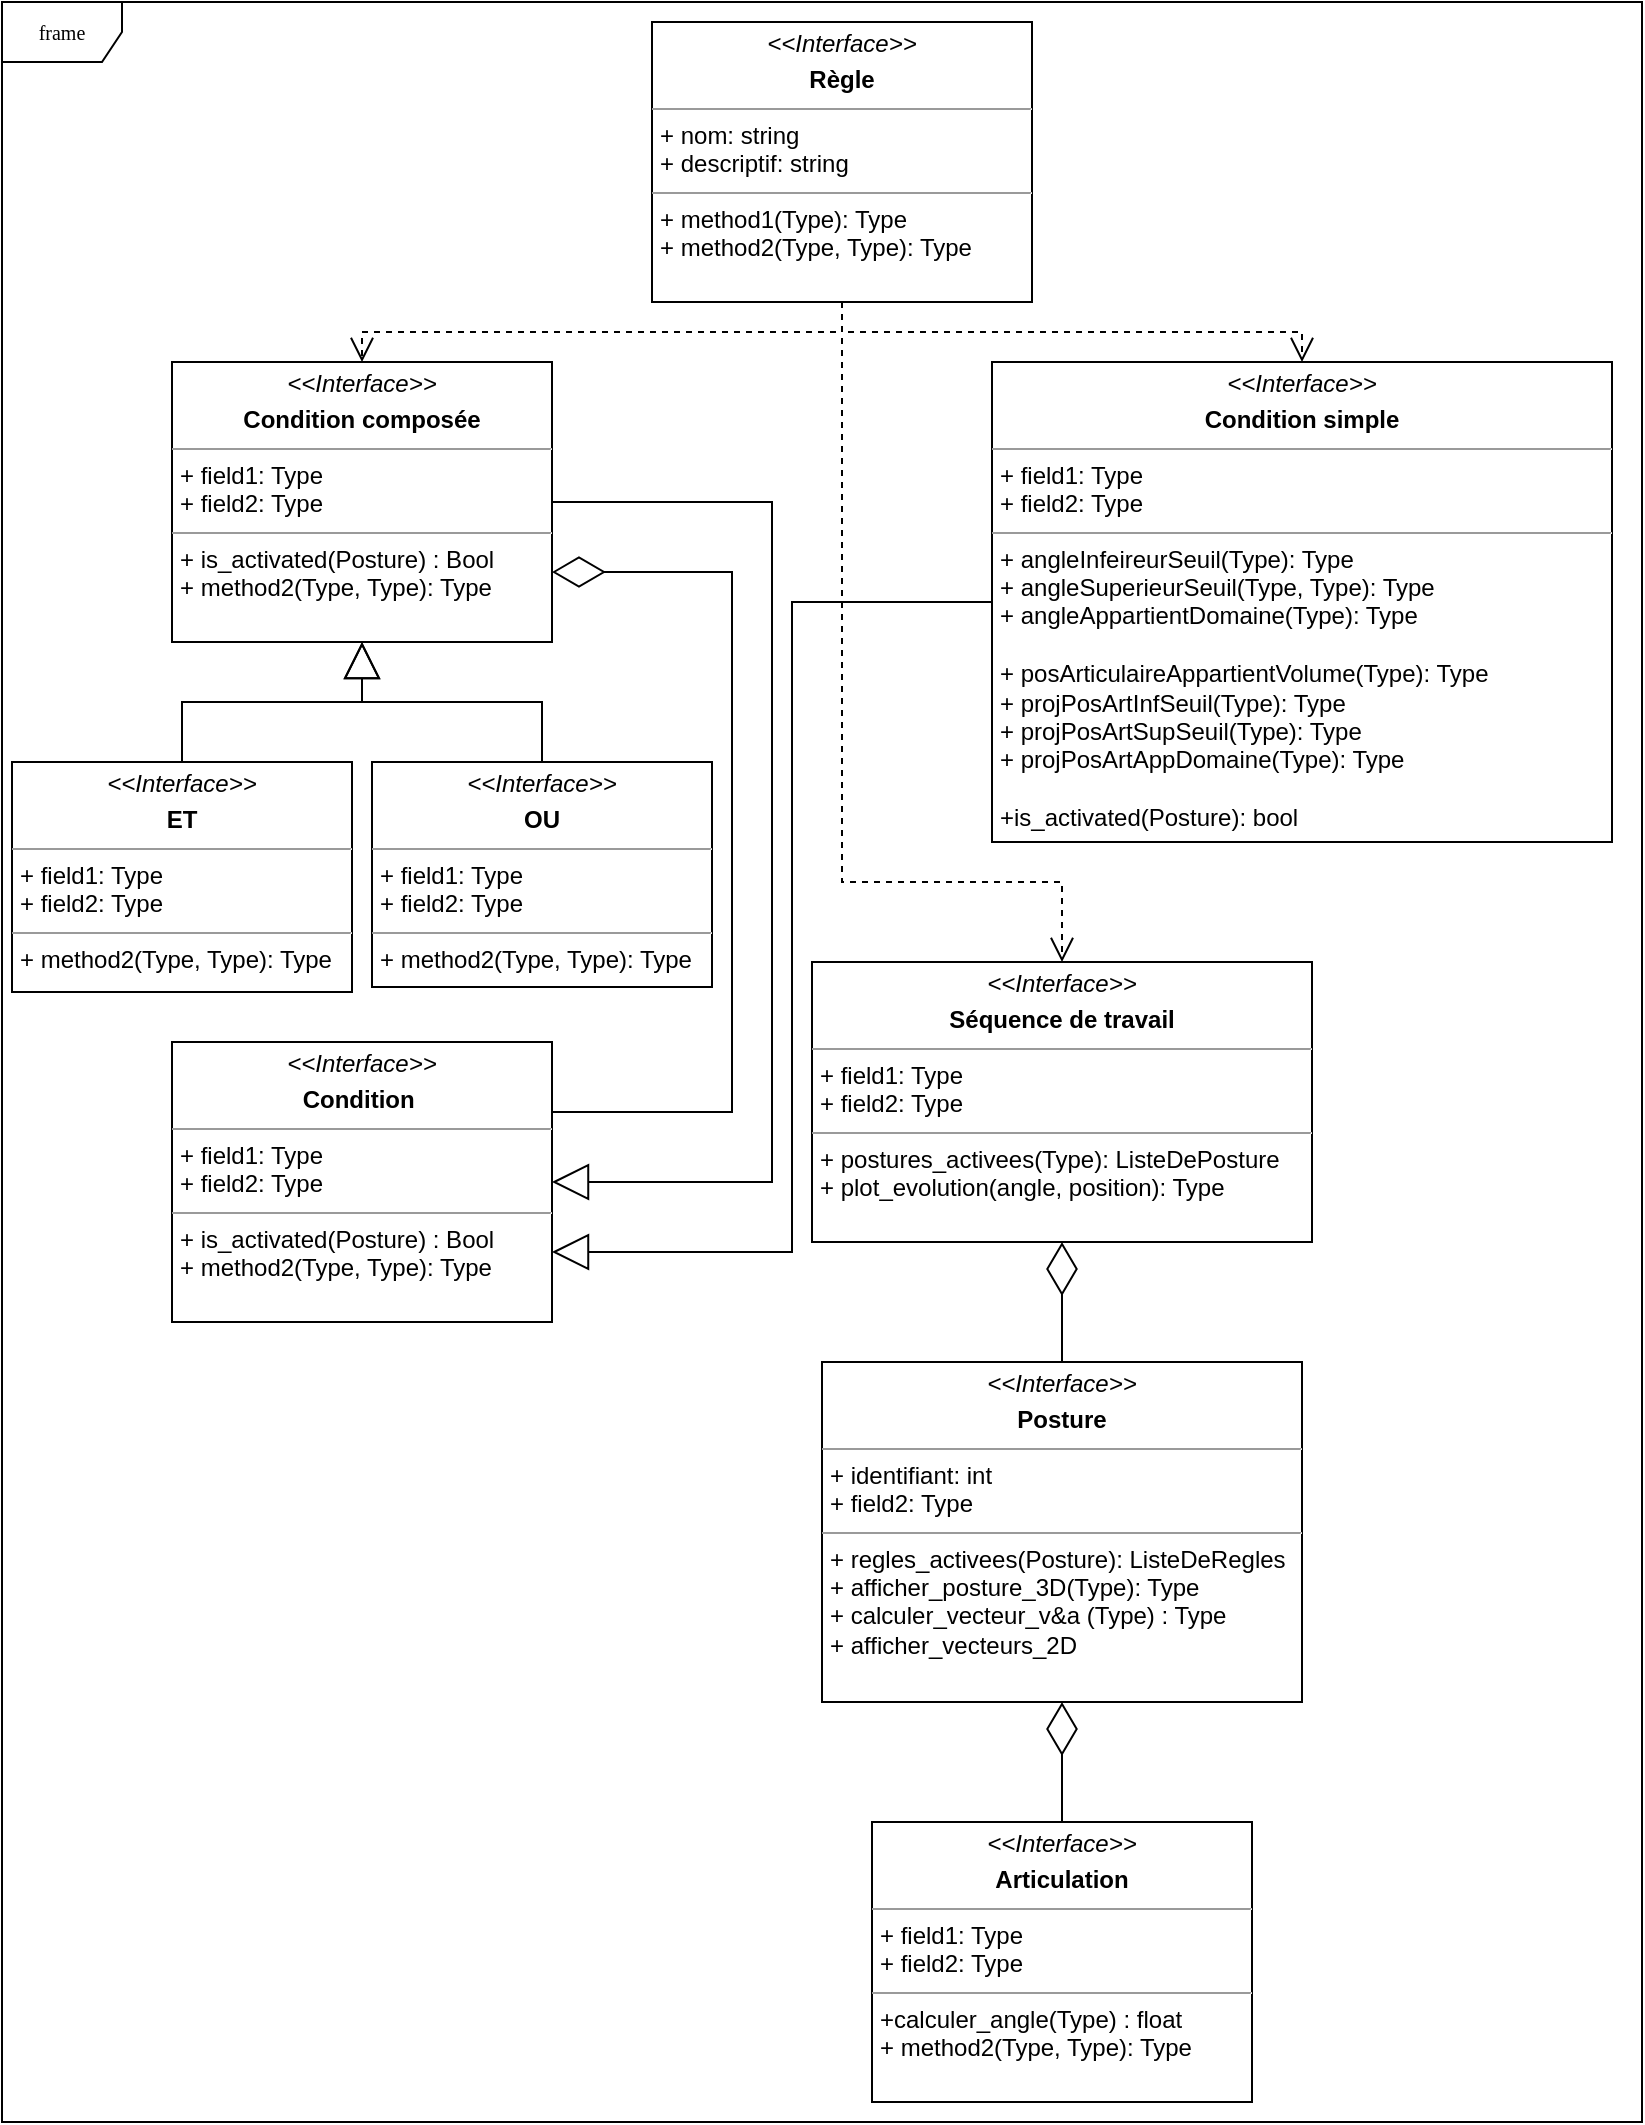 <mxfile version="21.2.3" type="github">
  <diagram name="Page-1" id="c4acf3e9-155e-7222-9cf6-157b1a14988f">
    <mxGraphModel dx="762" dy="518" grid="1" gridSize="10" guides="1" tooltips="1" connect="1" arrows="1" fold="1" page="1" pageScale="1" pageWidth="850" pageHeight="1100" background="none" math="0" shadow="0">
      <root>
        <mxCell id="0" />
        <mxCell id="1" parent="0" />
        <mxCell id="17acba5748e5396b-1" value="frame" style="shape=umlFrame;whiteSpace=wrap;html=1;rounded=0;shadow=0;comic=0;labelBackgroundColor=none;strokeWidth=1;fontFamily=Verdana;fontSize=10;align=center;" parent="1" vertex="1">
          <mxGeometry x="15" width="820" height="1060" as="geometry" />
        </mxCell>
        <mxCell id="5d2195bd80daf111-15" value="&lt;p style=&quot;margin:0px;margin-top:4px;text-align:center;&quot;&gt;&lt;i&gt;&amp;lt;&amp;lt;Interface&amp;gt;&amp;gt;&lt;/i&gt;&lt;b&gt;&lt;br&gt;&lt;/b&gt;&lt;/p&gt;&lt;p style=&quot;margin:0px;margin-top:4px;text-align:center;&quot;&gt;&lt;b&gt;Posture&lt;/b&gt;&lt;br&gt;&lt;/p&gt;&lt;hr size=&quot;1&quot;&gt;&lt;p style=&quot;margin:0px;margin-left:4px;&quot;&gt;+ identifiant: int&lt;br&gt;+ field2: Type&lt;/p&gt;&lt;hr size=&quot;1&quot;&gt;&lt;p style=&quot;margin:0px;margin-left:4px;&quot;&gt;+ regles_activees(Posture): ListeDeRegles&lt;br&gt;+ afficher_posture_3D(Type): Type&lt;/p&gt;&lt;p style=&quot;margin:0px;margin-left:4px;&quot;&gt;+ calculer_vecteur_v&amp;amp;a (Type) : Type&amp;nbsp;&lt;/p&gt;&lt;p style=&quot;margin:0px;margin-left:4px;&quot;&gt;+ afficher_vecteurs_2D&lt;/p&gt;" style="verticalAlign=top;align=left;overflow=fill;fontSize=12;fontFamily=Helvetica;html=1;rounded=0;shadow=0;comic=0;labelBackgroundColor=none;strokeWidth=1" parent="1" vertex="1">
          <mxGeometry x="425" y="680" width="240" height="170" as="geometry" />
        </mxCell>
        <mxCell id="5d2195bd80daf111-18" value="&lt;p style=&quot;margin:0px;margin-top:4px;text-align:center;&quot;&gt;&lt;i&gt;&amp;lt;&amp;lt;Interface&amp;gt;&amp;gt;&lt;/i&gt;&lt;b&gt;&lt;br&gt;&lt;/b&gt;&lt;/p&gt;&lt;p style=&quot;margin:0px;margin-top:4px;text-align:center;&quot;&gt;&lt;b&gt;Règle&lt;/b&gt;&lt;br&gt;&lt;/p&gt;&lt;hr size=&quot;1&quot;&gt;&lt;p style=&quot;margin:0px;margin-left:4px;&quot;&gt;+ nom: string&lt;br&gt;+ descriptif: string&lt;/p&gt;&lt;hr size=&quot;1&quot;&gt;&lt;p style=&quot;margin:0px;margin-left:4px;&quot;&gt;+ method1(Type): Type&lt;br&gt;+ method2(Type, Type): Type&lt;/p&gt;" style="verticalAlign=top;align=left;overflow=fill;fontSize=12;fontFamily=Helvetica;html=1;rounded=0;shadow=0;comic=0;labelBackgroundColor=none;strokeWidth=1" parent="1" vertex="1">
          <mxGeometry x="340" y="10" width="190" height="140" as="geometry" />
        </mxCell>
        <mxCell id="5d2195bd80daf111-19" value="&lt;p style=&quot;margin:0px;margin-top:4px;text-align:center;&quot;&gt;&lt;i&gt;&amp;lt;&amp;lt;Interface&amp;gt;&amp;gt;&lt;/i&gt;&lt;/p&gt;&lt;p style=&quot;margin:0px;margin-top:4px;text-align:center;&quot;&gt;&lt;b&gt;Séquence de travail&lt;/b&gt;&lt;br&gt;&lt;/p&gt;&lt;hr size=&quot;1&quot;&gt;&lt;p style=&quot;margin:0px;margin-left:4px;&quot;&gt;+ field1: Type&lt;br&gt;+ field2: Type&lt;/p&gt;&lt;hr size=&quot;1&quot;&gt;&lt;p style=&quot;margin:0px;margin-left:4px;&quot;&gt;+ postures_activees(Type): ListeDePosture&lt;br&gt;&lt;/p&gt;&lt;p style=&quot;margin:0px;margin-left:4px;&quot;&gt;+ plot_evolution(angle, position): Type&lt;/p&gt;&lt;div title=&quot;Page 4&quot; class=&quot;page&quot;&gt;&lt;div class=&quot;layoutArea&quot;&gt;&lt;div class=&quot;column&quot;&gt;&lt;ul style=&quot;list-style-type: none&quot;&gt;&lt;li&gt;&lt;br&gt;&lt;/li&gt;&lt;/ul&gt;&lt;/div&gt;&lt;/div&gt;&lt;/div&gt;" style="verticalAlign=top;align=left;overflow=fill;fontSize=12;fontFamily=Helvetica;html=1;rounded=0;shadow=0;comic=0;labelBackgroundColor=none;strokeWidth=1" parent="1" vertex="1">
          <mxGeometry x="420" y="480" width="250" height="140" as="geometry" />
        </mxCell>
        <mxCell id="-AvNrQcxlOoMMaUy3ZeG-1" value="&lt;p style=&quot;margin:0px;margin-top:4px;text-align:center;&quot;&gt;&lt;i&gt;&amp;lt;&amp;lt;Interface&amp;gt;&amp;gt;&lt;/i&gt;&lt;b&gt;&lt;br&gt;&lt;/b&gt;&lt;/p&gt;&lt;p style=&quot;margin:0px;margin-top:4px;text-align:center;&quot;&gt;&lt;b&gt;Condition simple&lt;/b&gt;&lt;br&gt;&lt;/p&gt;&lt;hr size=&quot;1&quot;&gt;&lt;p style=&quot;margin:0px;margin-left:4px;&quot;&gt;+ field1: Type&lt;br&gt;+ field2: Type&lt;/p&gt;&lt;hr size=&quot;1&quot;&gt;&lt;p style=&quot;margin:0px;margin-left:4px;&quot;&gt;+ angleInfeireurSeuil(Type): Type&lt;br&gt;+ angleSuperieurSeuil(Type, Type): Type&lt;/p&gt;&lt;p style=&quot;margin:0px;margin-left:4px;&quot;&gt;+ angleAppartientDomaine(Type): Type&lt;/p&gt;&lt;p style=&quot;margin:0px;margin-left:4px;&quot;&gt;&lt;br&gt;&lt;/p&gt;&lt;p style=&quot;margin:0px;margin-left:4px;&quot;&gt;+ posArticulaireAppartientVolume(Type): Type&lt;/p&gt;&lt;p style=&quot;margin:0px;margin-left:4px;&quot;&gt;+ projPosArtInfSeuil(Type): Type&lt;/p&gt;&lt;p style=&quot;margin:0px;margin-left:4px;&quot;&gt;+ projPosArtSupSeuil(Type): Type&lt;br&gt;&lt;/p&gt;&lt;p style=&quot;margin:0px;margin-left:4px;&quot;&gt;+ projPosArtAppDomaine(Type): Type&lt;/p&gt;&lt;p style=&quot;margin:0px;margin-left:4px;&quot;&gt;&lt;br&gt;&lt;/p&gt;&lt;p style=&quot;margin:0px;margin-left:4px;&quot;&gt;+is_activated(Posture): bool&lt;br/&gt;&lt;br/&gt;    &lt;br/&gt;   &lt;br/&gt;  &lt;/p&gt;&lt;br/&gt; &lt;br/&gt;" style="verticalAlign=top;align=left;overflow=fill;fontSize=12;fontFamily=Helvetica;html=1;rounded=0;shadow=0;comic=0;labelBackgroundColor=none;strokeWidth=1" parent="1" vertex="1">
          <mxGeometry x="510" y="180" width="310" height="240" as="geometry" />
        </mxCell>
        <mxCell id="-AvNrQcxlOoMMaUy3ZeG-2" value="&lt;p style=&quot;margin:0px;margin-top:4px;text-align:center;&quot;&gt;&lt;i&gt;&amp;lt;&amp;lt;Interface&amp;gt;&amp;gt;&lt;/i&gt;&lt;b&gt;&lt;br&gt;&lt;/b&gt;&lt;/p&gt;&lt;p style=&quot;margin:0px;margin-top:4px;text-align:center;&quot;&gt;&lt;b&gt;Condition composée&lt;/b&gt;&lt;br&gt;&lt;/p&gt;&lt;hr size=&quot;1&quot;&gt;&lt;p style=&quot;margin:0px;margin-left:4px;&quot;&gt;+ field1: Type&lt;br&gt;+ field2: Type&lt;/p&gt;&lt;hr size=&quot;1&quot;&gt;&lt;p style=&quot;margin:0px;margin-left:4px;&quot;&gt;+ is_activated(Posture) : Bool&amp;nbsp;&lt;br&gt;+ method2(Type, Type): Type&lt;/p&gt;" style="verticalAlign=top;align=left;overflow=fill;fontSize=12;fontFamily=Helvetica;html=1;rounded=0;shadow=0;comic=0;labelBackgroundColor=none;strokeWidth=1" parent="1" vertex="1">
          <mxGeometry x="100" y="180" width="190" height="140" as="geometry" />
        </mxCell>
        <mxCell id="-AvNrQcxlOoMMaUy3ZeG-3" value="&lt;p style=&quot;margin:0px;margin-top:4px;text-align:center;&quot;&gt;&lt;i&gt;&amp;lt;&amp;lt;Interface&amp;gt;&amp;gt;&lt;/i&gt;&lt;b&gt;&lt;br&gt;&lt;/b&gt;&lt;/p&gt;&lt;p style=&quot;margin:0px;margin-top:4px;text-align:center;&quot;&gt;&lt;b&gt;Articulation&lt;/b&gt;&lt;br&gt;&lt;/p&gt;&lt;hr size=&quot;1&quot;&gt;&lt;p style=&quot;margin:0px;margin-left:4px;&quot;&gt;+ field1: Type&lt;br&gt;+ field2: Type&lt;/p&gt;&lt;hr size=&quot;1&quot;&gt;&lt;p style=&quot;margin:0px;margin-left:4px;&quot;&gt;+calculer_angle(Type) : float&lt;br&gt;+ method2(Type, Type): Type&lt;/p&gt;" style="verticalAlign=top;align=left;overflow=fill;fontSize=12;fontFamily=Helvetica;html=1;rounded=0;shadow=0;comic=0;labelBackgroundColor=none;strokeWidth=1" parent="1" vertex="1">
          <mxGeometry x="450" y="910" width="190" height="140" as="geometry" />
        </mxCell>
        <mxCell id="ri7kNFhyAtAXPt53T-0N-3" style="edgeStyle=orthogonalEdgeStyle;rounded=0;html=1;dashed=1;labelBackgroundColor=none;startFill=0;endArrow=open;endFill=0;endSize=10;fontFamily=Verdana;fontSize=10;entryX=0.5;entryY=0;entryDx=0;entryDy=0;exitX=0.5;exitY=1;exitDx=0;exitDy=0;" edge="1" parent="1" source="5d2195bd80daf111-18" target="-AvNrQcxlOoMMaUy3ZeG-2">
          <mxGeometry relative="1" as="geometry">
            <Array as="points" />
            <mxPoint x="660" y="540" as="targetPoint" />
            <mxPoint x="540" y="765" as="sourcePoint" />
          </mxGeometry>
        </mxCell>
        <mxCell id="ri7kNFhyAtAXPt53T-0N-4" style="edgeStyle=orthogonalEdgeStyle;rounded=0;html=1;dashed=1;labelBackgroundColor=none;startFill=0;endArrow=open;endFill=0;endSize=10;fontFamily=Verdana;fontSize=10;entryX=0.5;entryY=0;entryDx=0;entryDy=0;exitX=0.5;exitY=1;exitDx=0;exitDy=0;" edge="1" parent="1" source="5d2195bd80daf111-18" target="-AvNrQcxlOoMMaUy3ZeG-1">
          <mxGeometry relative="1" as="geometry">
            <Array as="points" />
            <mxPoint x="670" y="550" as="targetPoint" />
            <mxPoint x="550" y="775" as="sourcePoint" />
          </mxGeometry>
        </mxCell>
        <mxCell id="ri7kNFhyAtAXPt53T-0N-6" value="&lt;p style=&quot;margin:0px;margin-top:4px;text-align:center;&quot;&gt;&lt;i&gt;&amp;lt;&amp;lt;Interface&amp;gt;&amp;gt;&lt;/i&gt;&lt;b&gt;&lt;br&gt;&lt;/b&gt;&lt;/p&gt;&lt;p style=&quot;margin:0px;margin-top:4px;text-align:center;&quot;&gt;&lt;b&gt;ET&lt;/b&gt;&lt;br&gt;&lt;/p&gt;&lt;hr size=&quot;1&quot;&gt;&lt;p style=&quot;margin:0px;margin-left:4px;&quot;&gt;+ field1: Type&lt;br&gt;+ field2: Type&lt;/p&gt;&lt;hr size=&quot;1&quot;&gt;&lt;p style=&quot;margin:0px;margin-left:4px;&quot;&gt;+ method2(Type, Type): Type&lt;/p&gt;" style="verticalAlign=top;align=left;overflow=fill;fontSize=12;fontFamily=Helvetica;html=1;rounded=0;shadow=0;comic=0;labelBackgroundColor=none;strokeWidth=1" vertex="1" parent="1">
          <mxGeometry x="20" y="380" width="170" height="115" as="geometry" />
        </mxCell>
        <mxCell id="ri7kNFhyAtAXPt53T-0N-7" value="&lt;p style=&quot;margin:0px;margin-top:4px;text-align:center;&quot;&gt;&lt;i&gt;&amp;lt;&amp;lt;Interface&amp;gt;&amp;gt;&lt;/i&gt;&lt;b&gt;&lt;br&gt;&lt;/b&gt;&lt;/p&gt;&lt;p style=&quot;margin:0px;margin-top:4px;text-align:center;&quot;&gt;&lt;b&gt;OU&lt;/b&gt;&lt;br&gt;&lt;/p&gt;&lt;hr size=&quot;1&quot;&gt;&lt;p style=&quot;margin:0px;margin-left:4px;&quot;&gt;+ field1: Type&lt;br&gt;+ field2: Type&lt;/p&gt;&lt;hr size=&quot;1&quot;&gt;&lt;p style=&quot;margin:0px;margin-left:4px;&quot;&gt;+ method2(Type, Type): Type&lt;/p&gt;" style="verticalAlign=top;align=left;overflow=fill;fontSize=12;fontFamily=Helvetica;html=1;rounded=0;shadow=0;comic=0;labelBackgroundColor=none;strokeWidth=1" vertex="1" parent="1">
          <mxGeometry x="200" y="380" width="170" height="112.5" as="geometry" />
        </mxCell>
        <mxCell id="ri7kNFhyAtAXPt53T-0N-8" style="edgeStyle=orthogonalEdgeStyle;rounded=0;html=1;dashed=1;labelBackgroundColor=none;startFill=0;endArrow=open;endFill=0;endSize=10;fontFamily=Verdana;fontSize=10;exitX=0.5;exitY=1;exitDx=0;exitDy=0;entryX=0.5;entryY=0;entryDx=0;entryDy=0;" edge="1" parent="1" source="5d2195bd80daf111-18" target="5d2195bd80daf111-19">
          <mxGeometry relative="1" as="geometry">
            <Array as="points">
              <mxPoint x="435" y="440" />
              <mxPoint x="545" y="440" />
            </Array>
            <mxPoint x="395" y="690" as="targetPoint" />
            <mxPoint x="395" y="650" as="sourcePoint" />
          </mxGeometry>
        </mxCell>
        <mxCell id="ri7kNFhyAtAXPt53T-0N-15" value="" style="endArrow=diamondThin;endFill=0;endSize=24;html=1;rounded=0;entryX=0.5;entryY=1;entryDx=0;entryDy=0;exitX=0.5;exitY=0;exitDx=0;exitDy=0;" edge="1" parent="1" source="5d2195bd80daf111-15" target="5d2195bd80daf111-19">
          <mxGeometry width="160" relative="1" as="geometry">
            <mxPoint x="320" y="410" as="sourcePoint" />
            <mxPoint x="480" y="410" as="targetPoint" />
          </mxGeometry>
        </mxCell>
        <mxCell id="ri7kNFhyAtAXPt53T-0N-16" value="" style="endArrow=diamondThin;endFill=0;endSize=24;html=1;rounded=0;exitX=0.5;exitY=0;exitDx=0;exitDy=0;entryX=0.5;entryY=1;entryDx=0;entryDy=0;" edge="1" parent="1" source="-AvNrQcxlOoMMaUy3ZeG-3" target="5d2195bd80daf111-15">
          <mxGeometry width="160" relative="1" as="geometry">
            <mxPoint x="290" y="700" as="sourcePoint" />
            <mxPoint x="545" y="910" as="targetPoint" />
          </mxGeometry>
        </mxCell>
        <mxCell id="ri7kNFhyAtAXPt53T-0N-17" value="" style="endArrow=block;endSize=16;endFill=0;html=1;rounded=0;exitX=0.5;exitY=0;exitDx=0;exitDy=0;entryX=0.5;entryY=1;entryDx=0;entryDy=0;" edge="1" parent="1" source="ri7kNFhyAtAXPt53T-0N-6" target="-AvNrQcxlOoMMaUy3ZeG-2">
          <mxGeometry width="160" relative="1" as="geometry">
            <mxPoint x="265" y="340" as="sourcePoint" />
            <mxPoint x="425" y="340" as="targetPoint" />
            <Array as="points">
              <mxPoint x="105" y="350" />
              <mxPoint x="195" y="350" />
            </Array>
          </mxGeometry>
        </mxCell>
        <mxCell id="ri7kNFhyAtAXPt53T-0N-18" value="" style="endArrow=block;endSize=16;endFill=0;html=1;rounded=0;exitX=0.5;exitY=0;exitDx=0;exitDy=0;entryX=0.5;entryY=1;entryDx=0;entryDy=0;" edge="1" parent="1" source="ri7kNFhyAtAXPt53T-0N-7" target="-AvNrQcxlOoMMaUy3ZeG-2">
          <mxGeometry width="160" relative="1" as="geometry">
            <mxPoint x="320" y="280" as="sourcePoint" />
            <mxPoint x="480" y="280" as="targetPoint" />
            <Array as="points">
              <mxPoint x="285" y="350" />
              <mxPoint x="195" y="350" />
            </Array>
          </mxGeometry>
        </mxCell>
        <mxCell id="ri7kNFhyAtAXPt53T-0N-20" value="&lt;p style=&quot;margin:0px;margin-top:4px;text-align:center;&quot;&gt;&lt;i&gt;&amp;lt;&amp;lt;Interface&amp;gt;&amp;gt;&lt;/i&gt;&lt;b&gt;&lt;br&gt;&lt;/b&gt;&lt;/p&gt;&lt;p style=&quot;margin:0px;margin-top:4px;text-align:center;&quot;&gt;&lt;b&gt;Condition&amp;nbsp;&lt;/b&gt;&lt;br&gt;&lt;/p&gt;&lt;hr size=&quot;1&quot;&gt;&lt;p style=&quot;margin:0px;margin-left:4px;&quot;&gt;+ field1: Type&lt;br&gt;+ field2: Type&lt;/p&gt;&lt;hr size=&quot;1&quot;&gt;&lt;p style=&quot;margin:0px;margin-left:4px;&quot;&gt;+ is_activated(Posture) : Bool&amp;nbsp;&lt;br&gt;+ method2(Type, Type): Type&lt;/p&gt;" style="verticalAlign=top;align=left;overflow=fill;fontSize=12;fontFamily=Helvetica;html=1;rounded=0;shadow=0;comic=0;labelBackgroundColor=none;strokeWidth=1" vertex="1" parent="1">
          <mxGeometry x="100" y="520" width="190" height="140" as="geometry" />
        </mxCell>
        <mxCell id="ri7kNFhyAtAXPt53T-0N-22" value="" style="endArrow=block;endSize=16;endFill=0;html=1;rounded=0;exitX=0;exitY=0.5;exitDx=0;exitDy=0;entryX=1;entryY=0.75;entryDx=0;entryDy=0;" edge="1" parent="1" source="-AvNrQcxlOoMMaUy3ZeG-1" target="ri7kNFhyAtAXPt53T-0N-20">
          <mxGeometry width="160" relative="1" as="geometry">
            <mxPoint x="300" y="330" as="sourcePoint" />
            <mxPoint x="460" y="330" as="targetPoint" />
            <Array as="points">
              <mxPoint x="410" y="300" />
              <mxPoint x="410" y="625" />
            </Array>
          </mxGeometry>
        </mxCell>
        <mxCell id="ri7kNFhyAtAXPt53T-0N-23" value="" style="endArrow=block;endSize=16;endFill=0;html=1;rounded=0;exitX=1;exitY=0.5;exitDx=0;exitDy=0;entryX=1;entryY=0.5;entryDx=0;entryDy=0;" edge="1" parent="1" source="-AvNrQcxlOoMMaUy3ZeG-2" target="ri7kNFhyAtAXPt53T-0N-20">
          <mxGeometry width="160" relative="1" as="geometry">
            <mxPoint x="320" y="320" as="sourcePoint" />
            <mxPoint x="300" y="570" as="targetPoint" />
            <Array as="points">
              <mxPoint x="400" y="250" />
              <mxPoint x="400" y="590" />
            </Array>
          </mxGeometry>
        </mxCell>
        <mxCell id="ri7kNFhyAtAXPt53T-0N-24" value="" style="endArrow=diamondThin;endFill=0;endSize=24;html=1;rounded=0;exitX=1;exitY=0.25;exitDx=0;exitDy=0;entryX=1;entryY=0.75;entryDx=0;entryDy=0;" edge="1" parent="1" source="ri7kNFhyAtAXPt53T-0N-20" target="-AvNrQcxlOoMMaUy3ZeG-2">
          <mxGeometry width="160" relative="1" as="geometry">
            <mxPoint x="310" y="540" as="sourcePoint" />
            <mxPoint x="470" y="540" as="targetPoint" />
            <Array as="points">
              <mxPoint x="380" y="555" />
              <mxPoint x="380" y="285" />
            </Array>
          </mxGeometry>
        </mxCell>
      </root>
    </mxGraphModel>
  </diagram>
</mxfile>
